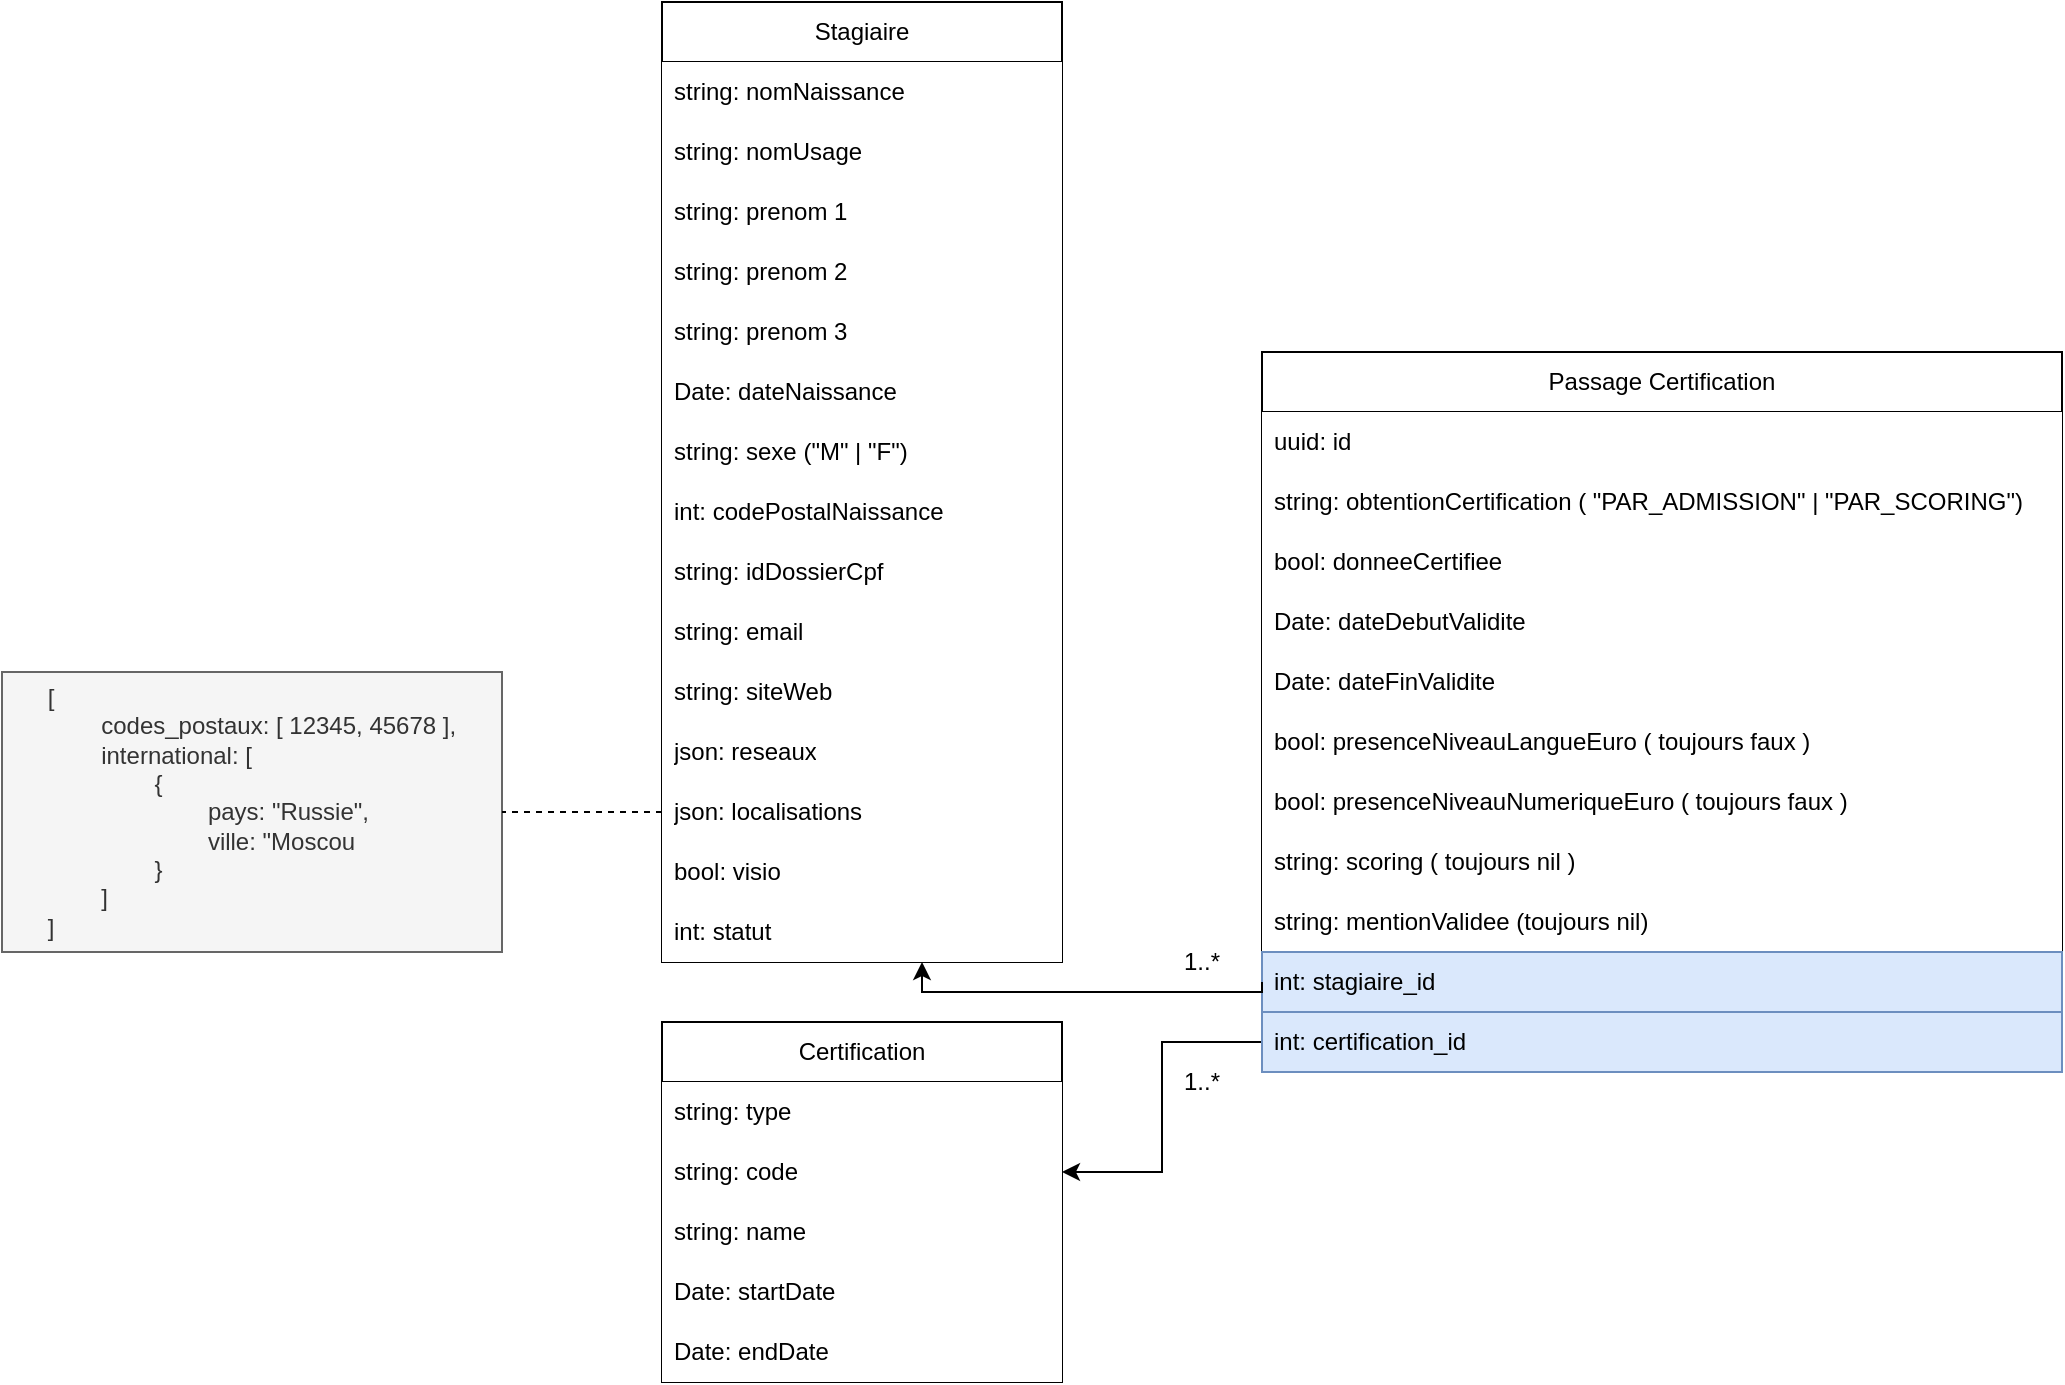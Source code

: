 <mxfile version="22.0.8" type="github">
  <diagram name="Page-1" id="Tp8htie_owTlGBTcX6JP">
    <mxGraphModel dx="2384" dy="960" grid="1" gridSize="10" guides="1" tooltips="1" connect="1" arrows="1" fold="1" page="1" pageScale="1" pageWidth="827" pageHeight="1169" math="0" shadow="0">
      <root>
        <mxCell id="0" />
        <mxCell id="1" parent="0" />
        <mxCell id="n4U7ndQowQ5HId22_Uco-2" value="Certification" style="swimlane;fontStyle=0;childLayout=stackLayout;horizontal=1;startSize=30;horizontalStack=0;resizeParent=1;resizeParentMax=0;resizeLast=0;collapsible=1;marginBottom=0;whiteSpace=wrap;html=1;" vertex="1" parent="1">
          <mxGeometry x="-160" y="630" width="200" height="180" as="geometry" />
        </mxCell>
        <mxCell id="n4U7ndQowQ5HId22_Uco-3" value="string: type" style="text;strokeColor=none;fillColor=default;align=left;verticalAlign=middle;spacingLeft=4;spacingRight=4;overflow=hidden;points=[[0,0.5],[1,0.5]];portConstraint=eastwest;rotatable=0;whiteSpace=wrap;html=1;" vertex="1" parent="n4U7ndQowQ5HId22_Uco-2">
          <mxGeometry y="30" width="200" height="30" as="geometry" />
        </mxCell>
        <mxCell id="n4U7ndQowQ5HId22_Uco-4" value="string: code" style="text;strokeColor=none;fillColor=default;align=left;verticalAlign=middle;spacingLeft=4;spacingRight=4;overflow=hidden;points=[[0,0.5],[1,0.5]];portConstraint=eastwest;rotatable=0;whiteSpace=wrap;html=1;" vertex="1" parent="n4U7ndQowQ5HId22_Uco-2">
          <mxGeometry y="60" width="200" height="30" as="geometry" />
        </mxCell>
        <mxCell id="n4U7ndQowQ5HId22_Uco-5" value="string: name" style="text;strokeColor=none;fillColor=default;align=left;verticalAlign=middle;spacingLeft=4;spacingRight=4;overflow=hidden;points=[[0,0.5],[1,0.5]];portConstraint=eastwest;rotatable=0;whiteSpace=wrap;html=1;" vertex="1" parent="n4U7ndQowQ5HId22_Uco-2">
          <mxGeometry y="90" width="200" height="30" as="geometry" />
        </mxCell>
        <mxCell id="n4U7ndQowQ5HId22_Uco-6" value="Date: startDate" style="text;strokeColor=none;fillColor=default;align=left;verticalAlign=middle;spacingLeft=4;spacingRight=4;overflow=hidden;points=[[0,0.5],[1,0.5]];portConstraint=eastwest;rotatable=0;whiteSpace=wrap;html=1;" vertex="1" parent="n4U7ndQowQ5HId22_Uco-2">
          <mxGeometry y="120" width="200" height="30" as="geometry" />
        </mxCell>
        <mxCell id="n4U7ndQowQ5HId22_Uco-7" value="Date: endDate" style="text;strokeColor=none;fillColor=default;align=left;verticalAlign=middle;spacingLeft=4;spacingRight=4;overflow=hidden;points=[[0,0.5],[1,0.5]];portConstraint=eastwest;rotatable=0;whiteSpace=wrap;html=1;" vertex="1" parent="n4U7ndQowQ5HId22_Uco-2">
          <mxGeometry y="150" width="200" height="30" as="geometry" />
        </mxCell>
        <mxCell id="n4U7ndQowQ5HId22_Uco-40" style="edgeStyle=orthogonalEdgeStyle;rounded=0;orthogonalLoop=1;jettySize=auto;html=1;entryX=1;entryY=0.5;entryDx=0;entryDy=0;exitX=0;exitY=0.5;exitDx=0;exitDy=0;startArrow=none;startFill=0;endArrow=classic;endFill=1;" edge="1" parent="1" source="n4U7ndQowQ5HId22_Uco-44" target="n4U7ndQowQ5HId22_Uco-4">
          <mxGeometry relative="1" as="geometry" />
        </mxCell>
        <mxCell id="n4U7ndQowQ5HId22_Uco-8" value="Passage Certification" style="swimlane;fontStyle=0;childLayout=stackLayout;horizontal=1;startSize=30;horizontalStack=0;resizeParent=1;resizeParentMax=0;resizeLast=0;collapsible=1;marginBottom=0;whiteSpace=wrap;html=1;" vertex="1" parent="1">
          <mxGeometry x="140" y="295" width="400" height="360" as="geometry" />
        </mxCell>
        <mxCell id="n4U7ndQowQ5HId22_Uco-9" value="uuid: id" style="text;align=left;verticalAlign=middle;spacingLeft=4;spacingRight=4;overflow=hidden;points=[[0,0.5],[1,0.5]];portConstraint=eastwest;rotatable=0;whiteSpace=wrap;html=1;fillColor=default;" vertex="1" parent="n4U7ndQowQ5HId22_Uco-8">
          <mxGeometry y="30" width="400" height="30" as="geometry" />
        </mxCell>
        <mxCell id="n4U7ndQowQ5HId22_Uco-10" value="string: obtentionCertification ( &quot;PAR_ADMISSION&quot; | &quot;PAR_SCORING&quot;)" style="text;strokeColor=none;fillColor=default;align=left;verticalAlign=middle;spacingLeft=4;spacingRight=4;overflow=hidden;points=[[0,0.5],[1,0.5]];portConstraint=eastwest;rotatable=0;whiteSpace=wrap;html=1;" vertex="1" parent="n4U7ndQowQ5HId22_Uco-8">
          <mxGeometry y="60" width="400" height="30" as="geometry" />
        </mxCell>
        <mxCell id="n4U7ndQowQ5HId22_Uco-11" value="bool: donneeCertifiee" style="text;align=left;verticalAlign=middle;spacingLeft=4;spacingRight=4;overflow=hidden;points=[[0,0.5],[1,0.5]];portConstraint=eastwest;rotatable=0;whiteSpace=wrap;html=1;fillColor=default;" vertex="1" parent="n4U7ndQowQ5HId22_Uco-8">
          <mxGeometry y="90" width="400" height="30" as="geometry" />
        </mxCell>
        <mxCell id="n4U7ndQowQ5HId22_Uco-12" value="Date: dateDebutValidite" style="text;align=left;verticalAlign=middle;spacingLeft=4;spacingRight=4;overflow=hidden;points=[[0,0.5],[1,0.5]];portConstraint=eastwest;rotatable=0;whiteSpace=wrap;html=1;fillColor=default;" vertex="1" parent="n4U7ndQowQ5HId22_Uco-8">
          <mxGeometry y="120" width="400" height="30" as="geometry" />
        </mxCell>
        <mxCell id="n4U7ndQowQ5HId22_Uco-13" value="Date: dateFinValidite" style="text;align=left;verticalAlign=middle;spacingLeft=4;spacingRight=4;overflow=hidden;points=[[0,0.5],[1,0.5]];portConstraint=eastwest;rotatable=0;whiteSpace=wrap;html=1;fillColor=default;" vertex="1" parent="n4U7ndQowQ5HId22_Uco-8">
          <mxGeometry y="150" width="400" height="30" as="geometry" />
        </mxCell>
        <mxCell id="n4U7ndQowQ5HId22_Uco-14" value="bool: presenceNiveauLangueEuro ( toujours faux )" style="text;align=left;verticalAlign=middle;spacingLeft=4;spacingRight=4;overflow=hidden;points=[[0,0.5],[1,0.5]];portConstraint=eastwest;rotatable=0;whiteSpace=wrap;html=1;fillColor=default;" vertex="1" parent="n4U7ndQowQ5HId22_Uco-8">
          <mxGeometry y="180" width="400" height="30" as="geometry" />
        </mxCell>
        <mxCell id="n4U7ndQowQ5HId22_Uco-15" value="bool: presenceNiveauNumeriqueEuro ( toujours faux )" style="text;align=left;verticalAlign=middle;spacingLeft=4;spacingRight=4;overflow=hidden;points=[[0,0.5],[1,0.5]];portConstraint=eastwest;rotatable=0;whiteSpace=wrap;html=1;fillColor=default;" vertex="1" parent="n4U7ndQowQ5HId22_Uco-8">
          <mxGeometry y="210" width="400" height="30" as="geometry" />
        </mxCell>
        <mxCell id="n4U7ndQowQ5HId22_Uco-16" value="string: scoring ( toujours nil )" style="text;align=left;verticalAlign=middle;spacingLeft=4;spacingRight=4;overflow=hidden;points=[[0,0.5],[1,0.5]];portConstraint=eastwest;rotatable=0;whiteSpace=wrap;html=1;fillColor=default;" vertex="1" parent="n4U7ndQowQ5HId22_Uco-8">
          <mxGeometry y="240" width="400" height="30" as="geometry" />
        </mxCell>
        <mxCell id="n4U7ndQowQ5HId22_Uco-17" value="string: mentionValidee (toujours nil)" style="text;align=left;verticalAlign=middle;spacingLeft=4;spacingRight=4;overflow=hidden;points=[[0,0.5],[1,0.5]];portConstraint=eastwest;rotatable=0;whiteSpace=wrap;html=1;fillColor=default;" vertex="1" parent="n4U7ndQowQ5HId22_Uco-8">
          <mxGeometry y="270" width="400" height="30" as="geometry" />
        </mxCell>
        <mxCell id="n4U7ndQowQ5HId22_Uco-43" value="int: stagiaire_id" style="text;strokeColor=#6c8ebf;fillColor=#dae8fc;align=left;verticalAlign=middle;spacingLeft=4;spacingRight=4;overflow=hidden;points=[[0,0.5],[1,0.5]];portConstraint=eastwest;rotatable=0;whiteSpace=wrap;html=1;" vertex="1" parent="n4U7ndQowQ5HId22_Uco-8">
          <mxGeometry y="300" width="400" height="30" as="geometry" />
        </mxCell>
        <mxCell id="n4U7ndQowQ5HId22_Uco-44" value="int: certification_id" style="text;strokeColor=#6c8ebf;fillColor=#dae8fc;align=left;verticalAlign=middle;spacingLeft=4;spacingRight=4;overflow=hidden;points=[[0,0.5],[1,0.5]];portConstraint=eastwest;rotatable=0;whiteSpace=wrap;html=1;" vertex="1" parent="n4U7ndQowQ5HId22_Uco-8">
          <mxGeometry y="330" width="400" height="30" as="geometry" />
        </mxCell>
        <mxCell id="n4U7ndQowQ5HId22_Uco-39" style="edgeStyle=orthogonalEdgeStyle;rounded=0;orthogonalLoop=1;jettySize=auto;html=1;startArrow=classic;startFill=1;endArrow=none;endFill=0;entryX=0;entryY=0.5;entryDx=0;entryDy=0;" edge="1" parent="1" source="n4U7ndQowQ5HId22_Uco-18" target="n4U7ndQowQ5HId22_Uco-43">
          <mxGeometry relative="1" as="geometry">
            <Array as="points">
              <mxPoint x="-30" y="615" />
            </Array>
          </mxGeometry>
        </mxCell>
        <mxCell id="n4U7ndQowQ5HId22_Uco-18" value="Stagiaire" style="swimlane;fontStyle=0;childLayout=stackLayout;horizontal=1;startSize=30;horizontalStack=0;resizeParent=1;resizeParentMax=0;resizeLast=0;collapsible=1;marginBottom=0;whiteSpace=wrap;html=1;" vertex="1" parent="1">
          <mxGeometry x="-160" y="120" width="200" height="480" as="geometry" />
        </mxCell>
        <mxCell id="n4U7ndQowQ5HId22_Uco-19" value="string: nomNaissance" style="text;strokeColor=none;fillColor=default;align=left;verticalAlign=middle;spacingLeft=4;spacingRight=4;overflow=hidden;points=[[0,0.5],[1,0.5]];portConstraint=eastwest;rotatable=0;whiteSpace=wrap;html=1;" vertex="1" parent="n4U7ndQowQ5HId22_Uco-18">
          <mxGeometry y="30" width="200" height="30" as="geometry" />
        </mxCell>
        <mxCell id="n4U7ndQowQ5HId22_Uco-20" value="string: nomUsage" style="text;strokeColor=none;fillColor=default;align=left;verticalAlign=middle;spacingLeft=4;spacingRight=4;overflow=hidden;points=[[0,0.5],[1,0.5]];portConstraint=eastwest;rotatable=0;whiteSpace=wrap;html=1;" vertex="1" parent="n4U7ndQowQ5HId22_Uco-18">
          <mxGeometry y="60" width="200" height="30" as="geometry" />
        </mxCell>
        <mxCell id="n4U7ndQowQ5HId22_Uco-21" value="string: prenom 1" style="text;strokeColor=none;fillColor=default;align=left;verticalAlign=middle;spacingLeft=4;spacingRight=4;overflow=hidden;points=[[0,0.5],[1,0.5]];portConstraint=eastwest;rotatable=0;whiteSpace=wrap;html=1;" vertex="1" parent="n4U7ndQowQ5HId22_Uco-18">
          <mxGeometry y="90" width="200" height="30" as="geometry" />
        </mxCell>
        <mxCell id="n4U7ndQowQ5HId22_Uco-22" value="string: prenom 2" style="text;strokeColor=none;fillColor=default;align=left;verticalAlign=middle;spacingLeft=4;spacingRight=4;overflow=hidden;points=[[0,0.5],[1,0.5]];portConstraint=eastwest;rotatable=0;whiteSpace=wrap;html=1;" vertex="1" parent="n4U7ndQowQ5HId22_Uco-18">
          <mxGeometry y="120" width="200" height="30" as="geometry" />
        </mxCell>
        <mxCell id="n4U7ndQowQ5HId22_Uco-23" value="string: prenom 3" style="text;strokeColor=none;fillColor=default;align=left;verticalAlign=middle;spacingLeft=4;spacingRight=4;overflow=hidden;points=[[0,0.5],[1,0.5]];portConstraint=eastwest;rotatable=0;whiteSpace=wrap;html=1;" vertex="1" parent="n4U7ndQowQ5HId22_Uco-18">
          <mxGeometry y="150" width="200" height="30" as="geometry" />
        </mxCell>
        <mxCell id="n4U7ndQowQ5HId22_Uco-24" value="Date: dateNaissance" style="text;strokeColor=none;fillColor=default;align=left;verticalAlign=middle;spacingLeft=4;spacingRight=4;overflow=hidden;points=[[0,0.5],[1,0.5]];portConstraint=eastwest;rotatable=0;whiteSpace=wrap;html=1;" vertex="1" parent="n4U7ndQowQ5HId22_Uco-18">
          <mxGeometry y="180" width="200" height="30" as="geometry" />
        </mxCell>
        <mxCell id="n4U7ndQowQ5HId22_Uco-25" value="string: sexe (&quot;M&quot; | &quot;F&quot;)" style="text;strokeColor=none;fillColor=default;align=left;verticalAlign=middle;spacingLeft=4;spacingRight=4;overflow=hidden;points=[[0,0.5],[1,0.5]];portConstraint=eastwest;rotatable=0;whiteSpace=wrap;html=1;" vertex="1" parent="n4U7ndQowQ5HId22_Uco-18">
          <mxGeometry y="210" width="200" height="30" as="geometry" />
        </mxCell>
        <mxCell id="n4U7ndQowQ5HId22_Uco-26" value="int: codePostalNaissance" style="text;strokeColor=none;fillColor=default;align=left;verticalAlign=middle;spacingLeft=4;spacingRight=4;overflow=hidden;points=[[0,0.5],[1,0.5]];portConstraint=eastwest;rotatable=0;whiteSpace=wrap;html=1;" vertex="1" parent="n4U7ndQowQ5HId22_Uco-18">
          <mxGeometry y="240" width="200" height="30" as="geometry" />
        </mxCell>
        <mxCell id="n4U7ndQowQ5HId22_Uco-27" value="string: idDossierCpf" style="text;strokeColor=none;fillColor=default;align=left;verticalAlign=middle;spacingLeft=4;spacingRight=4;overflow=hidden;points=[[0,0.5],[1,0.5]];portConstraint=eastwest;rotatable=0;whiteSpace=wrap;html=1;" vertex="1" parent="n4U7ndQowQ5HId22_Uco-18">
          <mxGeometry y="270" width="200" height="30" as="geometry" />
        </mxCell>
        <mxCell id="n4U7ndQowQ5HId22_Uco-46" value="string: email" style="text;strokeColor=none;fillColor=default;align=left;verticalAlign=middle;spacingLeft=4;spacingRight=4;overflow=hidden;points=[[0,0.5],[1,0.5]];portConstraint=eastwest;rotatable=0;whiteSpace=wrap;html=1;" vertex="1" parent="n4U7ndQowQ5HId22_Uco-18">
          <mxGeometry y="300" width="200" height="30" as="geometry" />
        </mxCell>
        <mxCell id="n4U7ndQowQ5HId22_Uco-47" value="string: siteWeb" style="text;strokeColor=none;fillColor=default;align=left;verticalAlign=middle;spacingLeft=4;spacingRight=4;overflow=hidden;points=[[0,0.5],[1,0.5]];portConstraint=eastwest;rotatable=0;whiteSpace=wrap;html=1;" vertex="1" parent="n4U7ndQowQ5HId22_Uco-18">
          <mxGeometry y="330" width="200" height="30" as="geometry" />
        </mxCell>
        <mxCell id="n4U7ndQowQ5HId22_Uco-48" value="json: reseaux" style="text;strokeColor=none;fillColor=default;align=left;verticalAlign=middle;spacingLeft=4;spacingRight=4;overflow=hidden;points=[[0,0.5],[1,0.5]];portConstraint=eastwest;rotatable=0;whiteSpace=wrap;html=1;" vertex="1" parent="n4U7ndQowQ5HId22_Uco-18">
          <mxGeometry y="360" width="200" height="30" as="geometry" />
        </mxCell>
        <mxCell id="n4U7ndQowQ5HId22_Uco-49" value="json: localisations" style="text;strokeColor=none;fillColor=default;align=left;verticalAlign=middle;spacingLeft=4;spacingRight=4;overflow=hidden;points=[[0,0.5],[1,0.5]];portConstraint=eastwest;rotatable=0;whiteSpace=wrap;html=1;" vertex="1" parent="n4U7ndQowQ5HId22_Uco-18">
          <mxGeometry y="390" width="200" height="30" as="geometry" />
        </mxCell>
        <mxCell id="n4U7ndQowQ5HId22_Uco-50" value="bool: visio" style="text;strokeColor=none;fillColor=default;align=left;verticalAlign=middle;spacingLeft=4;spacingRight=4;overflow=hidden;points=[[0,0.5],[1,0.5]];portConstraint=eastwest;rotatable=0;whiteSpace=wrap;html=1;" vertex="1" parent="n4U7ndQowQ5HId22_Uco-18">
          <mxGeometry y="420" width="200" height="30" as="geometry" />
        </mxCell>
        <mxCell id="n4U7ndQowQ5HId22_Uco-51" value="int: statut" style="text;strokeColor=none;fillColor=default;align=left;verticalAlign=middle;spacingLeft=4;spacingRight=4;overflow=hidden;points=[[0,0.5],[1,0.5]];portConstraint=eastwest;rotatable=0;whiteSpace=wrap;html=1;" vertex="1" parent="n4U7ndQowQ5HId22_Uco-18">
          <mxGeometry y="450" width="200" height="30" as="geometry" />
        </mxCell>
        <mxCell id="n4U7ndQowQ5HId22_Uco-41" value="1..*" style="text;strokeColor=none;align=center;fillColor=none;html=1;verticalAlign=middle;whiteSpace=wrap;rounded=0;" vertex="1" parent="1">
          <mxGeometry x="80" y="640" width="60" height="40" as="geometry" />
        </mxCell>
        <mxCell id="n4U7ndQowQ5HId22_Uco-42" value="1..*" style="text;strokeColor=none;align=center;fillColor=none;html=1;verticalAlign=middle;whiteSpace=wrap;rounded=0;" vertex="1" parent="1">
          <mxGeometry x="80" y="580" width="60" height="40" as="geometry" />
        </mxCell>
        <mxCell id="n4U7ndQowQ5HId22_Uco-62" value="&lt;div style=&quot;text-align: left;&quot;&gt;&lt;span style=&quot;background-color: initial;&quot;&gt;[&lt;/span&gt;&lt;/div&gt;&lt;span style=&quot;white-space: pre;&quot;&gt;&lt;div style=&quot;text-align: left;&quot;&gt;&lt;span style=&quot;background-color: initial;&quot;&gt;&#x9;&lt;/span&gt;&lt;span style=&quot;background-color: initial; white-space: normal;&quot;&gt;codes_postaux: [ 12345, 45678 ],&lt;/span&gt;&lt;/div&gt;&lt;/span&gt;&lt;div style=&quot;text-align: left;&quot;&gt;&lt;span style=&quot;background-color: initial;&quot;&gt;&lt;span style=&quot;white-space: pre;&quot;&gt;&#x9;&lt;/span&gt;international: [&amp;nbsp;&lt;/span&gt;&lt;/div&gt;&lt;div style=&quot;text-align: left;&quot;&gt;&lt;span style=&quot;background-color: initial;&quot;&gt;&lt;span style=&quot;white-space: pre;&quot;&gt;&#x9;&lt;span style=&quot;white-space: pre;&quot;&gt;&#x9;&lt;/span&gt;&lt;/span&gt;{&lt;/span&gt;&lt;/div&gt;&lt;span style=&quot;white-space: pre;&quot;&gt;&lt;div style=&quot;text-align: left;&quot;&gt;&lt;span style=&quot;background-color: initial;&quot;&gt;&lt;span style=&quot;white-space: pre;&quot;&gt;&#x9;&lt;span style=&quot;white-space: pre;&quot;&gt;&#x9;&lt;/span&gt;&lt;/span&gt;&#x9;&lt;/span&gt;&lt;span style=&quot;background-color: initial; white-space: normal;&quot;&gt;pays: &quot;Russie&quot;,&lt;/span&gt;&lt;/div&gt;&lt;/span&gt;&lt;div style=&quot;text-align: left;&quot;&gt;&lt;span style=&quot;background-color: initial;&quot;&gt;&lt;span style=&quot;white-space: pre;&quot;&gt;&#x9;&lt;span style=&quot;white-space: pre;&quot;&gt;&#x9;&lt;/span&gt;&lt;/span&gt;&lt;span style=&quot;white-space: pre;&quot;&gt;&#x9;&lt;/span&gt;ville: &quot;Moscou&lt;/span&gt;&lt;/div&gt;&lt;div style=&quot;text-align: left;&quot;&gt;&lt;span style=&quot;background-color: initial;&quot;&gt;&lt;span style=&quot;white-space: pre;&quot;&gt;&#x9;&lt;span style=&quot;white-space: pre;&quot;&gt;&#x9;&lt;/span&gt;&lt;/span&gt;}&lt;/span&gt;&lt;/div&gt;&lt;div style=&quot;text-align: left;&quot;&gt;&lt;span style=&quot;background-color: initial;&quot;&gt;&lt;span style=&quot;white-space: pre;&quot;&gt;&#x9;&lt;/span&gt;]&lt;/span&gt;&lt;/div&gt;&lt;div style=&quot;text-align: left;&quot;&gt;&lt;span style=&quot;background-color: initial;&quot;&gt;]&lt;/span&gt;&lt;/div&gt;" style="text;strokeColor=#666666;align=center;fillColor=#f5f5f5;html=1;verticalAlign=middle;whiteSpace=wrap;rounded=0;fontColor=#333333;" vertex="1" parent="1">
          <mxGeometry x="-490" y="455" width="250" height="140" as="geometry" />
        </mxCell>
        <mxCell id="n4U7ndQowQ5HId22_Uco-63" style="edgeStyle=orthogonalEdgeStyle;rounded=0;orthogonalLoop=1;jettySize=auto;html=1;exitX=0;exitY=0.5;exitDx=0;exitDy=0;entryX=1;entryY=0.5;entryDx=0;entryDy=0;dashed=1;endArrow=none;endFill=0;" edge="1" parent="1" source="n4U7ndQowQ5HId22_Uco-49" target="n4U7ndQowQ5HId22_Uco-62">
          <mxGeometry relative="1" as="geometry" />
        </mxCell>
      </root>
    </mxGraphModel>
  </diagram>
</mxfile>
